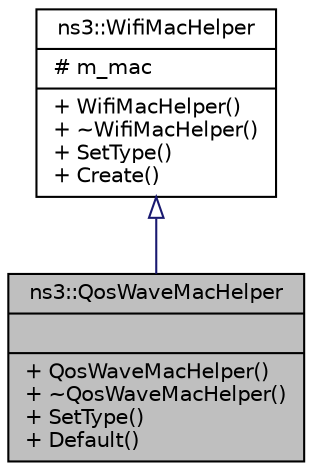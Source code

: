 digraph "ns3::QosWaveMacHelper"
{
  edge [fontname="Helvetica",fontsize="10",labelfontname="Helvetica",labelfontsize="10"];
  node [fontname="Helvetica",fontsize="10",shape=record];
  Node1 [label="{ns3::QosWaveMacHelper\n||+ QosWaveMacHelper()\l+ ~QosWaveMacHelper()\l+ SetType()\l+ Default()\l}",height=0.2,width=0.4,color="black", fillcolor="grey75", style="filled", fontcolor="black"];
  Node2 -> Node1 [dir="back",color="midnightblue",fontsize="10",style="solid",arrowtail="onormal"];
  Node2 [label="{ns3::WifiMacHelper\n|# m_mac\l|+ WifiMacHelper()\l+ ~WifiMacHelper()\l+ SetType()\l+ Create()\l}",height=0.2,width=0.4,color="black", fillcolor="white", style="filled",URL="$d7/df0/classns3_1_1WifiMacHelper.html",tooltip="create MAC layers for a ns3::WifiNetDevice. "];
}
